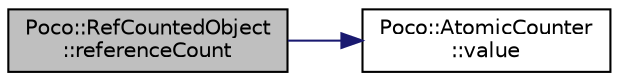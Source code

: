 digraph "Poco::RefCountedObject::referenceCount"
{
 // LATEX_PDF_SIZE
  edge [fontname="Helvetica",fontsize="10",labelfontname="Helvetica",labelfontsize="10"];
  node [fontname="Helvetica",fontsize="10",shape=record];
  rankdir="LR";
  Node1 [label="Poco::RefCountedObject\l::referenceCount",height=0.2,width=0.4,color="black", fillcolor="grey75", style="filled", fontcolor="black",tooltip=" "];
  Node1 -> Node2 [color="midnightblue",fontsize="10",style="solid",fontname="Helvetica"];
  Node2 [label="Poco::AtomicCounter\l::value",height=0.2,width=0.4,color="black", fillcolor="white", style="filled",URL="$classPoco_1_1AtomicCounter.html#a790ac9809d66350de0777c51e5890ab0",tooltip="Returns the value of the counter."];
}
